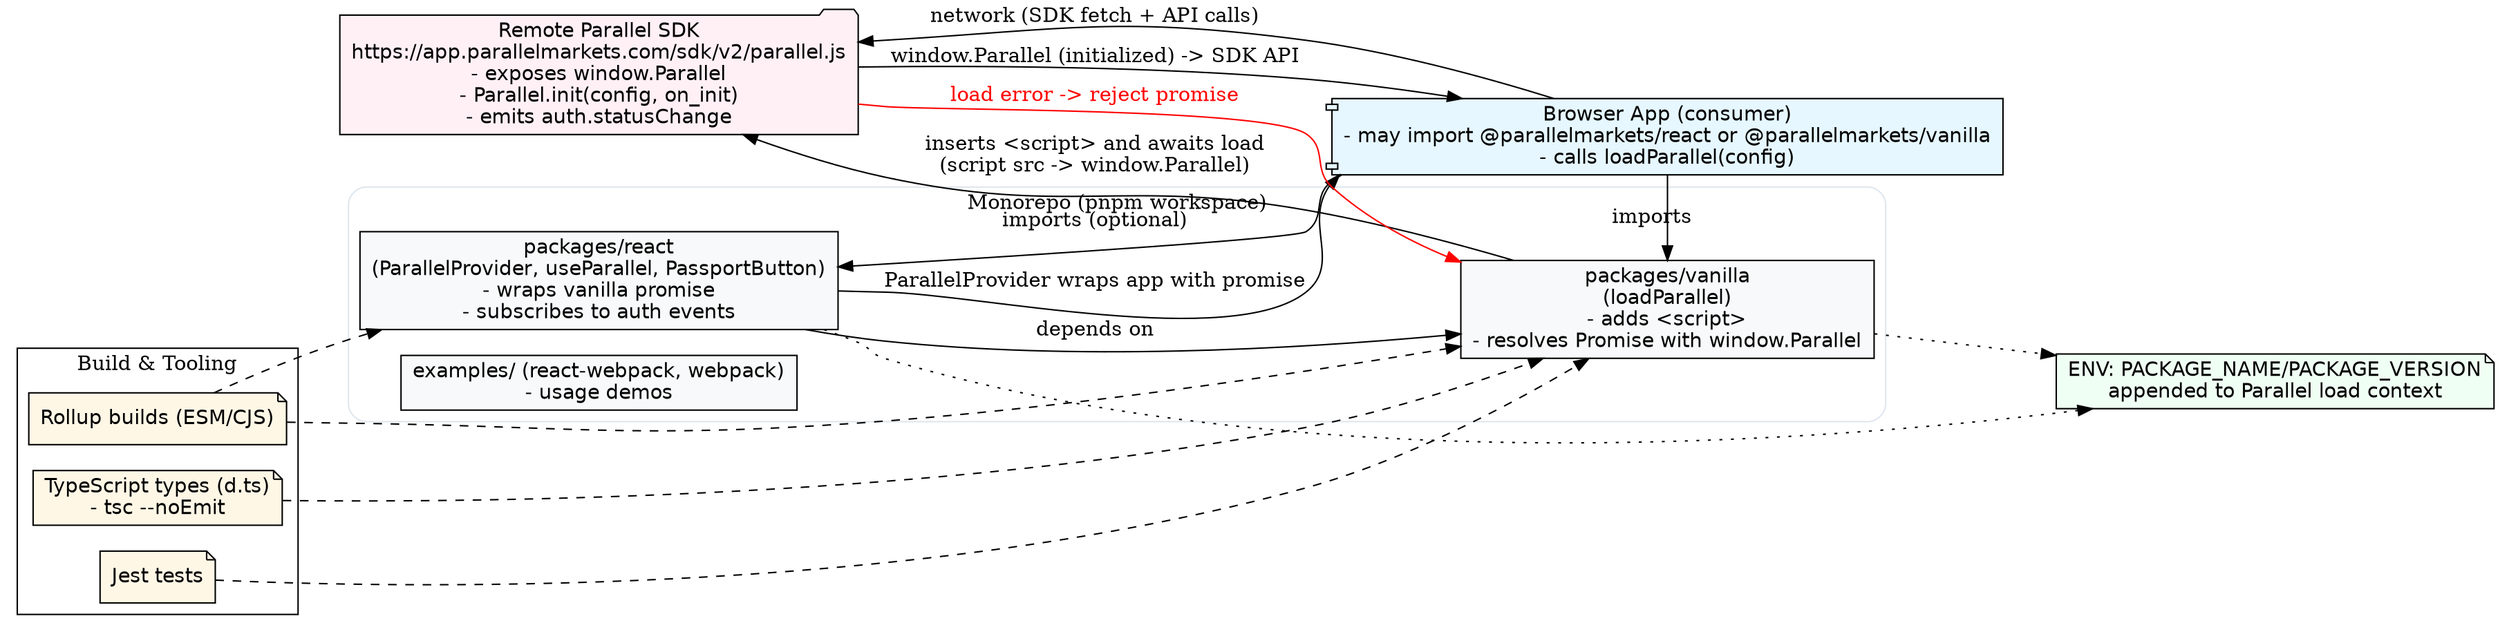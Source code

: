 digraph ParallelJS {
  rankdir=LR;
  node [shape=box, style=filled, fillcolor="#f8f9fa", fontname="Helvetica"];

  subgraph cluster_monorepo {
    label = "Monorepo (pnpm workspace)";
    style = rounded;
    color = "#dfe6ee";

    vanilla [label="packages/vanilla\n(loadParallel)\n- adds <script>\n- resolves Promise with window.Parallel"];
    react [label="packages/react\n(ParallelProvider, useParallel, PassportButton)\n- wraps vanilla promise\n- subscribes to auth events"];
    examples [label="examples/ (react-webpack, webpack)\n- usage demos"];
  }

  subgraph cluster_build {
    label = "Build & Tooling";
    node [shape=note, fillcolor="#fff7e6"];
    rollup [label="Rollup builds (ESM/CJS)"];
    types [label="TypeScript types (d.ts)\n- tsc --noEmit"];
    tests [label="Jest tests"];
  }

  browser [label="Browser App (consumer)\n- may import @parallelmarkets/react or @parallelmarkets/vanilla\n- calls loadParallel(config)", shape=component, fillcolor="#e6f7ff"];

  remote_sdk [label="Remote Parallel SDK\nhttps://app.parallelmarkets.com/sdk/v2/parallel.js\n- exposes window.Parallel\n- Parallel.init(config, on_init)\n- emits auth.statusChange", shape=folder, fillcolor="#fff0f6"];

  browser -> vanilla [label="imports"];
  browser -> react [label="imports (optional)"];
  react -> vanilla [label="depends on"];
  vanilla -> remote_sdk [label="inserts <script> and awaits load\n(script src -> window.Parallel)"];
  remote_sdk -> browser [label="window.Parallel (initialized) -> SDK API"];
  react -> browser [label="ParallelProvider wraps app with promise"];
  browser -> remote_sdk [label="network (SDK fetch + API calls)"];

  rollup -> vanilla [style=dashed];
  rollup -> react [style=dashed];
  types -> vanilla [style=dashed];
  tests -> vanilla [style=dashed];

  // Notes
  env [label="ENV: PACKAGE_NAME/PACKAGE_VERSION\nappended to Parallel load context", shape=note, fillcolor="#f0fff4"];
  vanilla -> env [style=dotted];
  react -> env [style=dotted];

  // Error/failure edges
  remote_sdk -> vanilla [label="load error -> reject promise", color=red, fontcolor=red];
}
